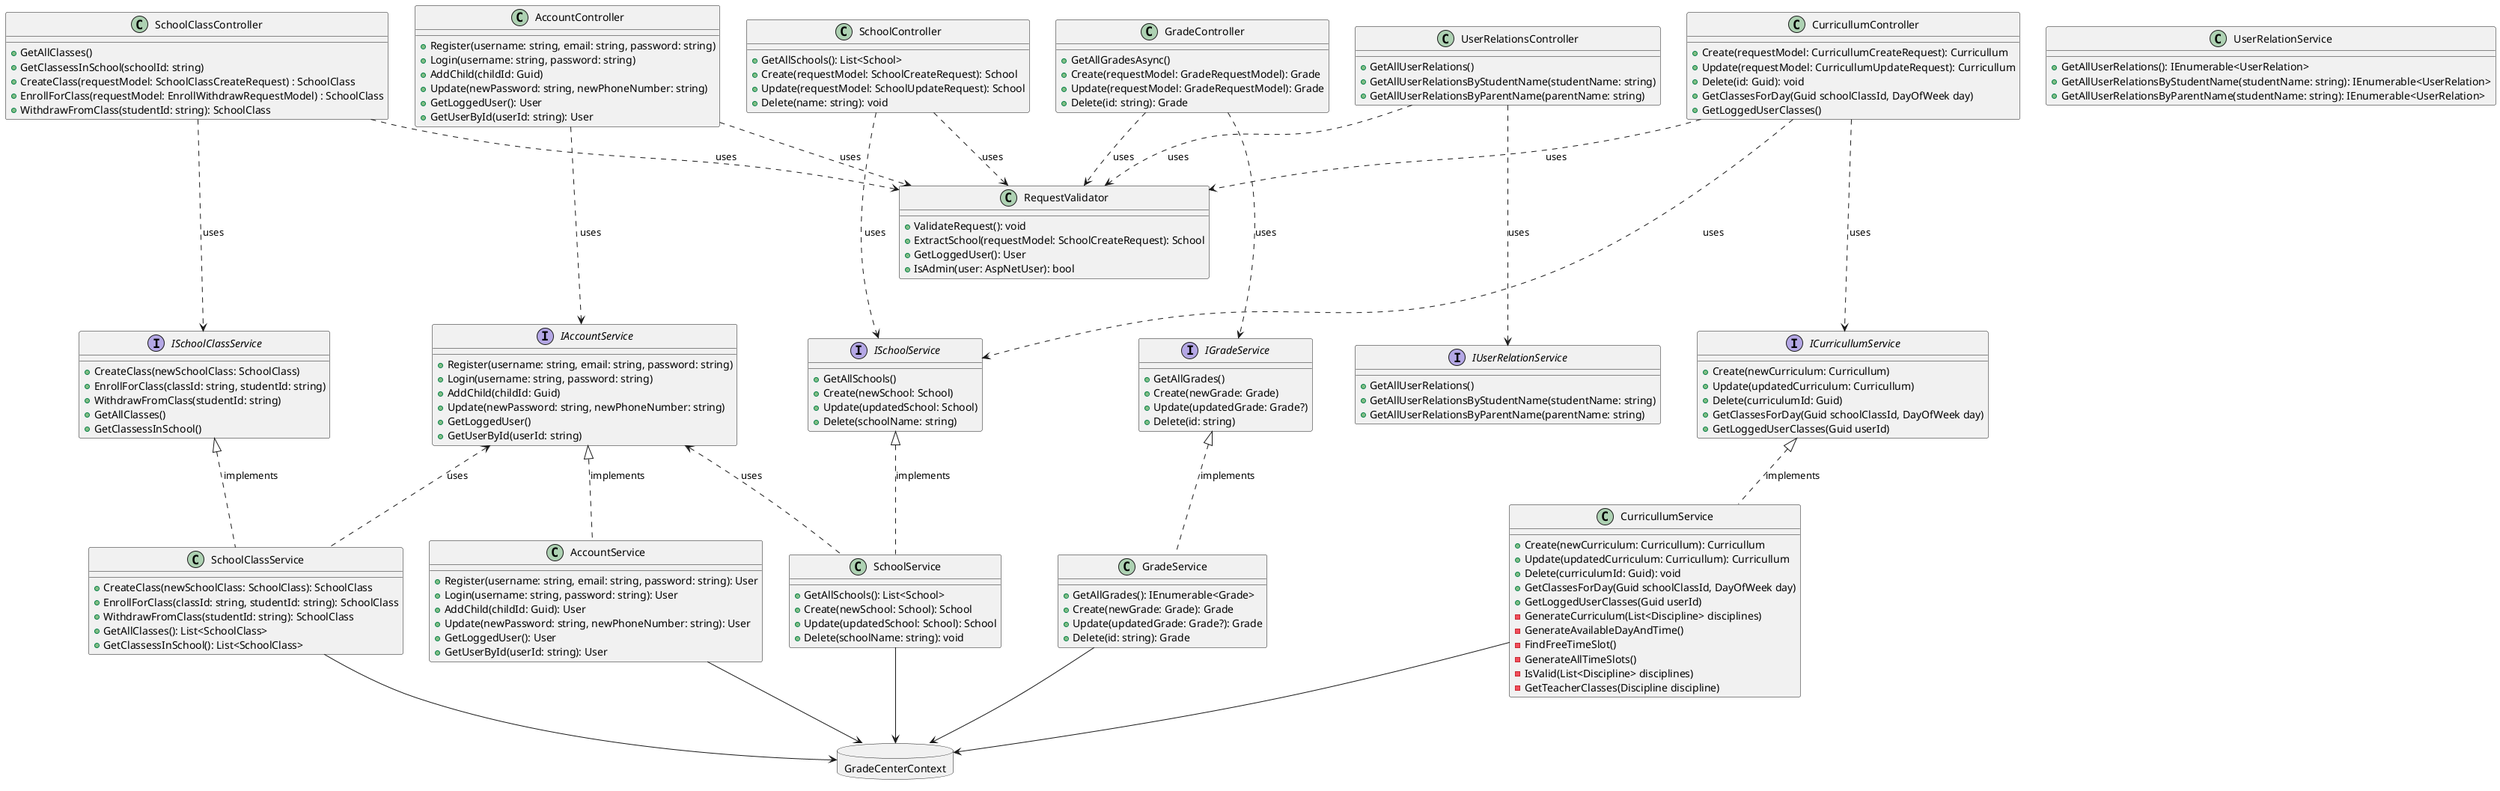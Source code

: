 @startuml

class AccountController {
    + Register(username: string, email: string, password: string)
    + Login(username: string, password: string)
    + AddChild(childId: Guid)
    + Update(newPassword: string, newPhoneNumber: string)
    + GetLoggedUser(): User
    + GetUserById(userId: string): User
}

class AccountService {
    + Register(username: string, email: string, password: string): User
    + Login(username: string, password: string): User
    + AddChild(childId: Guid): User
    + Update(newPassword: string, newPhoneNumber: string): User
    + GetLoggedUser(): User
    + GetUserById(userId: string): User
}

interface IAccountService {
    + Register(username: string, email: string, password: string)
    + Login(username: string, password: string)
    + AddChild(childId: Guid)
    + Update(newPassword: string, newPhoneNumber: string)
    + GetLoggedUser()
    + GetUserById(userId: string)
}

class SchoolController {
    + GetAllSchools(): List<School>
    + Create(requestModel: SchoolCreateRequest): School
    + Update(requestModel: SchoolUpdateRequest): School
    + Delete(name: string): void
}

class SchoolService {
    + GetAllSchools(): List<School>
    + Create(newSchool: School): School
    + Update(updatedSchool: School): School
    + Delete(schoolName: string): void
}

interface ISchoolService {
    + GetAllSchools()
    + Create(newSchool: School)
    + Update(updatedSchool: School)
    + Delete(schoolName: string)
}

class CurricullumController {
    + Create(requestModel: CurricullumCreateRequest): Curricullum
    + Update(requestModel: CurricullumUpdateRequest): Curricullum
    + Delete(id: Guid): void
    + GetClassesForDay(Guid schoolClassId, DayOfWeek day)
    + GetLoggedUserClasses()
}

class SchoolClassController {
    + GetAllClasses()
    + GetClassessInSchool(schoolId: string)
    + CreateClass(requestModel: SchoolClassCreateRequest) : SchoolClass
    + EnrollForClass(requestModel: EnrollWithdrawRequestModel) : SchoolClass
    + WithdrawFromClass(studentId: string): SchoolClass
}

class SchoolClassService {
    + CreateClass(newSchoolClass: SchoolClass): SchoolClass
    + EnrollForClass(classId: string, studentId: string): SchoolClass
    + WithdrawFromClass(studentId: string): SchoolClass
    + GetAllClasses(): List<SchoolClass>
    + GetClassessInSchool(): List<SchoolClass>
}

interface ISchoolClassService{
    + CreateClass(newSchoolClass: SchoolClass)
    + EnrollForClass(classId: string, studentId: string)
    + WithdrawFromClass(studentId: string)
    + GetAllClasses()
    + GetClassessInSchool()
}

class GradeController {
    + GetAllGradesAsync()
    + Create(requestModel: GradeRequestModel): Grade
    + Update(requestModel: GradeRequestModel): Grade
    + Delete(id: string): Grade
}

class GradeService {
   + GetAllGrades(): IEnumerable<Grade>
   + Create(newGrade: Grade): Grade
   + Update(updatedGrade: Grade?): Grade
   + Delete(id: string): Grade
}

interface IGradeService{
   + GetAllGrades()
   + Create(newGrade: Grade)
   + Update(updatedGrade: Grade?)
   + Delete(id: string)
}

class UserRelationsController {
    + GetAllUserRelations()
    + GetAllUserRelationsByStudentName(studentName: string)
    + GetAllUserRelationsByParentName(parentName: string)
}

class UserRelationService {
    + GetAllUserRelations(): IEnumerable<UserRelation>
    + GetAllUserRelationsByStudentName(studentName: string): IEnumerable<UserRelation>
    + GetAllUserRelationsByParentName(studentName: string): IEnumerable<UserRelation>
}

interface IUserRelationService{
    + GetAllUserRelations()
    + GetAllUserRelationsByStudentName(studentName: string)
    + GetAllUserRelationsByParentName(parentName: string)
}

class CurricullumService {
    + Create(newCurriculum: Curricullum): Curricullum
    + Update(updatedCurriculum: Curricullum): Curricullum
    + Delete(curriculumId: Guid): void
    + GetClassesForDay(Guid schoolClassId, DayOfWeek day)
    + GetLoggedUserClasses(Guid userId)
    - GenerateCurriculum(List<Discipline> disciplines)
    - GenerateAvailableDayAndTime()
    - FindFreeTimeSlot()
    - GenerateAllTimeSlots()
    - IsValid(List<Discipline> disciplines)
    - GetTeacherClasses(Discipline discipline)
}

interface ICurricullumService {
    + Create(newCurriculum: Curricullum)
    + Update(updatedCurriculum: Curricullum)
    + Delete(curriculumId: Guid)
    + GetClassesForDay(Guid schoolClassId, DayOfWeek day)
    + GetLoggedUserClasses(Guid userId)
}

database GradeCenterContext {

}

class RequestValidator {
    + ValidateRequest(): void
    + ExtractSchool(requestModel: SchoolCreateRequest): School
    + GetLoggedUser(): User
    + IsAdmin(user: AspNetUser): bool
}

AccountController ...> IAccountService : uses
SchoolController ...> ISchoolService : uses
SchoolClassController ...> ISchoolClassService: uses
GradeController ...> IGradeService: uses
CurricullumController ...> ICurricullumService : uses
CurricullumController ...> ISchoolService : uses
UserRelationsController ...> IUserRelationService: uses

AccountController .> RequestValidator : uses
SchoolController ..> RequestValidator : uses
GradeController ..> RequestValidator: uses
UserRelationsController ..> RequestValidator: uses
SchoolClassController ..> RequestValidator: uses
CurricullumController ..> RequestValidator : uses

IAccountService <|.. AccountService : implements
ISchoolService <|.. SchoolService : implements
ICurricullumService <|.. CurricullumService : implements
ISchoolClassService <|.. SchoolClassService: implements
IGradeService <|.. GradeService: implements


AccountService --> GradeCenterContext
SchoolService --> GradeCenterContext
CurricullumService --> GradeCenterContext
SchoolClassService --> GradeCenterContext
GradeService --> GradeCenterContext

IAccountService <.. SchoolService : uses
IAccountService <.. SchoolClassService : uses
@enduml